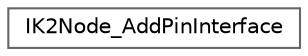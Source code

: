 digraph "Graphical Class Hierarchy"
{
 // INTERACTIVE_SVG=YES
 // LATEX_PDF_SIZE
  bgcolor="transparent";
  edge [fontname=Helvetica,fontsize=10,labelfontname=Helvetica,labelfontsize=10];
  node [fontname=Helvetica,fontsize=10,shape=box,height=0.2,width=0.4];
  rankdir="LR";
  Node0 [id="Node000000",label="IK2Node_AddPinInterface",height=0.2,width=0.4,color="grey40", fillcolor="white", style="filled",URL="$d1/d6d/classIK2Node__AddPinInterface.html",tooltip="Interface for adding the small \"Add Pin\" symbol to a node in the bottom right hand side."];
}
